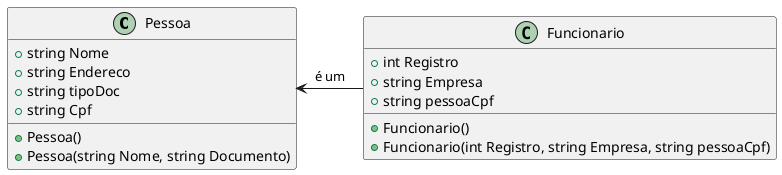 @startuml
    class Pessoa{
        +string Nome
        +string Endereco
        +string tipoDoc
        +string Cpf

        +Pessoa()
        +Pessoa(string Nome, string Documento)
    }
    Pessoa <- Funcionario : é um

    class Funcionario{
        +int Registro
        +string Empresa
        +string pessoaCpf

        +Funcionario()
        +Funcionario(int Registro, string Empresa, string pessoaCpf)
    }


@enduml